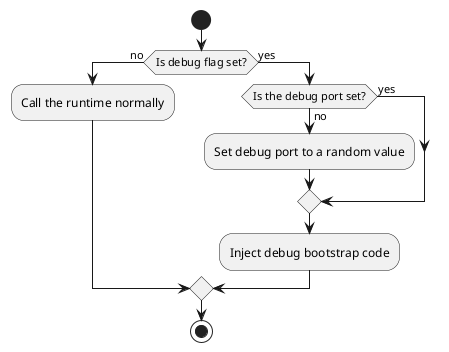 @startuml

start

if (Is debug flag set?) then (no)
  :Call the runtime normally;
else (yes)
  if (Is the debug port set?) then (no)
    :Set debug port to a random value;
  else (yes)
  endif
  :Inject debug bootstrap code;
endif

stop

@enduml
